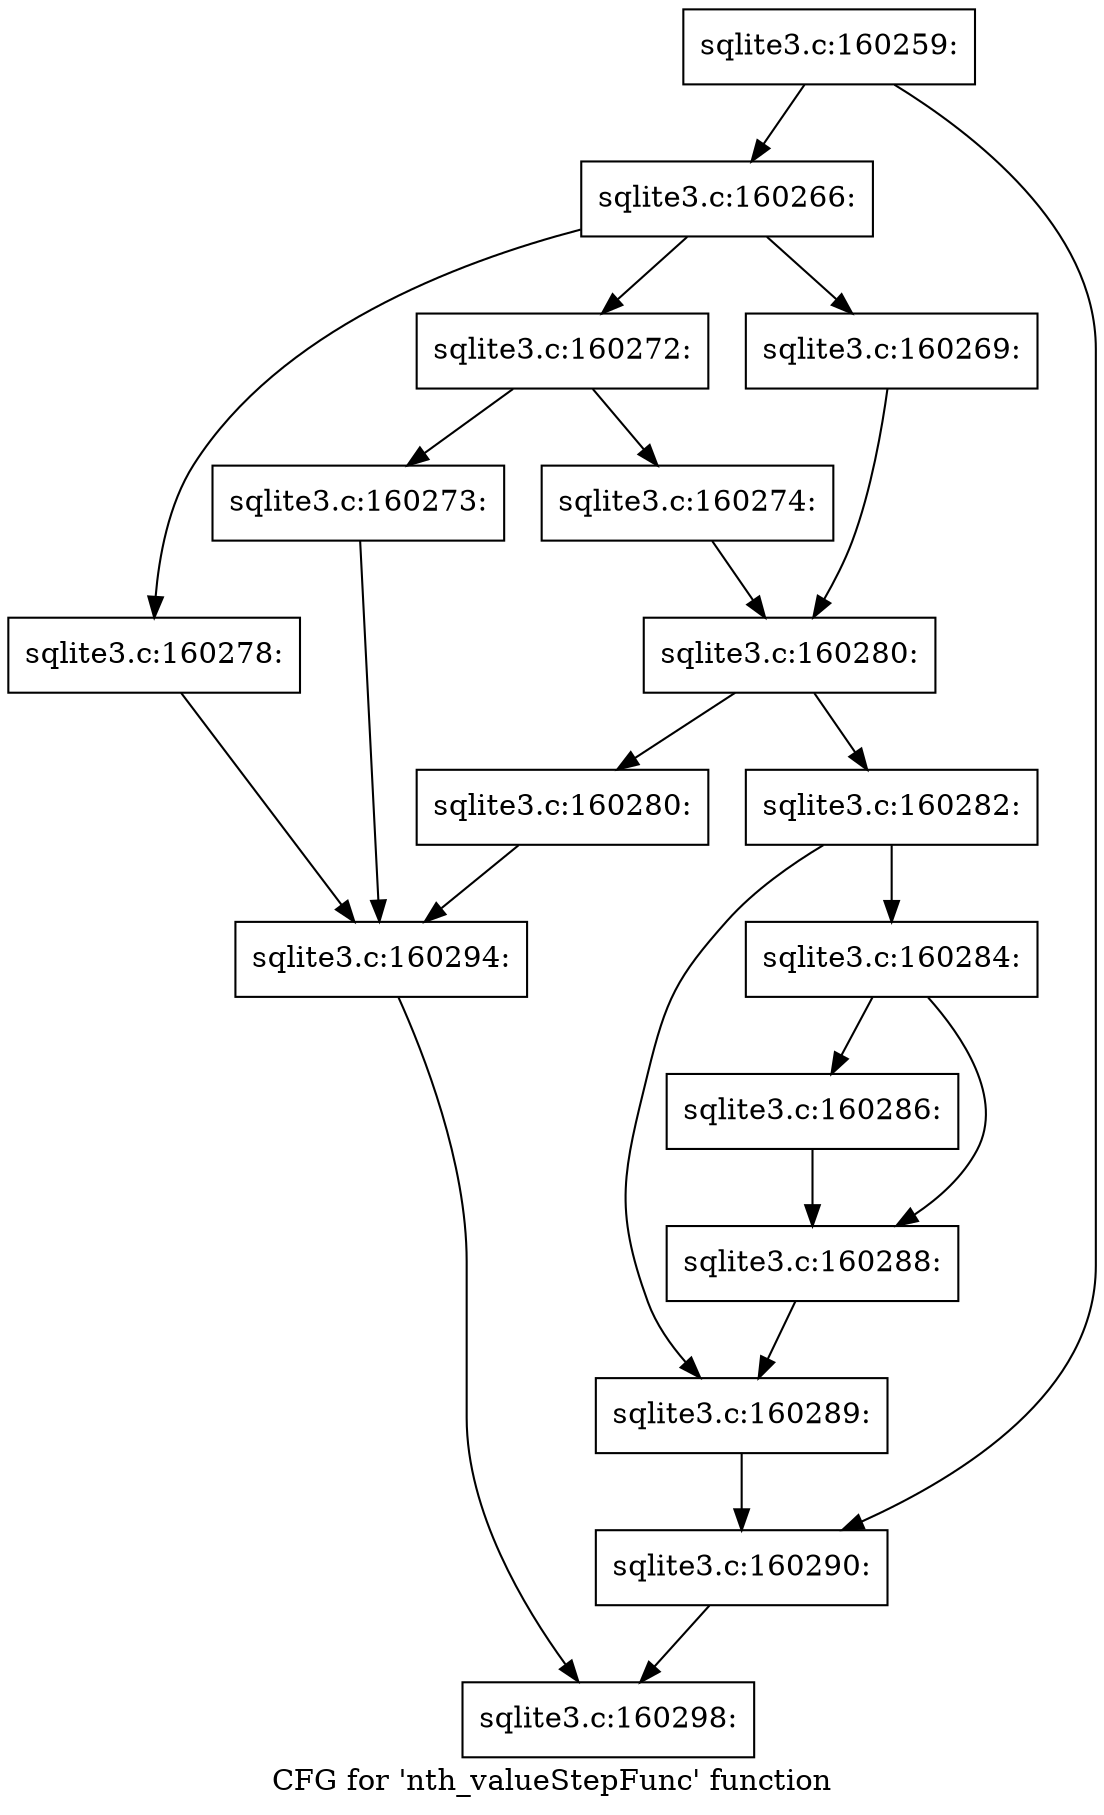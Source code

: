 digraph "CFG for 'nth_valueStepFunc' function" {
	label="CFG for 'nth_valueStepFunc' function";

	Node0x55c0fa701ed0 [shape=record,label="{sqlite3.c:160259:}"];
	Node0x55c0fa701ed0 -> Node0x55c0fa704e60;
	Node0x55c0fa701ed0 -> Node0x55c0fa705a70;
	Node0x55c0fa704e60 [shape=record,label="{sqlite3.c:160266:}"];
	Node0x55c0fa704e60 -> Node0x55c0fa706330;
	Node0x55c0fa704e60 -> Node0x55c0fa706710;
	Node0x55c0fa704e60 -> Node0x55c0fa706ba0;
	Node0x55c0fa706710 [shape=record,label="{sqlite3.c:160269:}"];
	Node0x55c0fa706710 -> Node0x55c0fa706030;
	Node0x55c0fa706ba0 [shape=record,label="{sqlite3.c:160272:}"];
	Node0x55c0fa706ba0 -> Node0x55c0fa707330;
	Node0x55c0fa706ba0 -> Node0x55c0fa707380;
	Node0x55c0fa707330 [shape=record,label="{sqlite3.c:160273:}"];
	Node0x55c0fa707330 -> Node0x55c0fa708070;
	Node0x55c0fa707380 [shape=record,label="{sqlite3.c:160274:}"];
	Node0x55c0fa707380 -> Node0x55c0fa706030;
	Node0x55c0fa706330 [shape=record,label="{sqlite3.c:160278:}"];
	Node0x55c0fa706330 -> Node0x55c0fa708070;
	Node0x55c0fa706030 [shape=record,label="{sqlite3.c:160280:}"];
	Node0x55c0fa706030 -> Node0x55c0fa7085c0;
	Node0x55c0fa706030 -> Node0x55c0fa708610;
	Node0x55c0fa7085c0 [shape=record,label="{sqlite3.c:160280:}"];
	Node0x55c0fa7085c0 -> Node0x55c0fa708070;
	Node0x55c0fa708610 [shape=record,label="{sqlite3.c:160282:}"];
	Node0x55c0fa708610 -> Node0x55c0fa708d90;
	Node0x55c0fa708610 -> Node0x55c0fa708de0;
	Node0x55c0fa708d90 [shape=record,label="{sqlite3.c:160284:}"];
	Node0x55c0fa708d90 -> Node0x55c0fa7098a0;
	Node0x55c0fa708d90 -> Node0x55c0fa709850;
	Node0x55c0fa709850 [shape=record,label="{sqlite3.c:160286:}"];
	Node0x55c0fa709850 -> Node0x55c0fa7098a0;
	Node0x55c0fa7098a0 [shape=record,label="{sqlite3.c:160288:}"];
	Node0x55c0fa7098a0 -> Node0x55c0fa708de0;
	Node0x55c0fa708de0 [shape=record,label="{sqlite3.c:160289:}"];
	Node0x55c0fa708de0 -> Node0x55c0fa705a70;
	Node0x55c0fa705a70 [shape=record,label="{sqlite3.c:160290:}"];
	Node0x55c0fa705a70 -> Node0x55c0fa702050;
	Node0x55c0fa708070 [shape=record,label="{sqlite3.c:160294:}"];
	Node0x55c0fa708070 -> Node0x55c0fa702050;
	Node0x55c0fa702050 [shape=record,label="{sqlite3.c:160298:}"];
}
